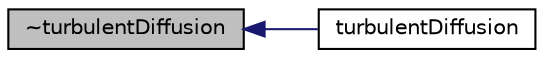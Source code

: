 digraph "~turbulentDiffusion"
{
  bgcolor="transparent";
  edge [fontname="Helvetica",fontsize="10",labelfontname="Helvetica",labelfontsize="10"];
  node [fontname="Helvetica",fontsize="10",shape=record];
  rankdir="LR";
  Node1 [label="~turbulentDiffusion",height=0.2,width=0.4,color="black", fillcolor="grey75", style="filled", fontcolor="black"];
  Node1 -> Node2 [dir="back",color="midnightblue",fontsize="10",style="solid",fontname="Helvetica"];
  Node2 [label="turbulentDiffusion",height=0.2,width=0.4,color="black",URL="$a00163.html#a53a87c43578f29144d9faa8a85d38ae0",tooltip="Construct from components. "];
}
